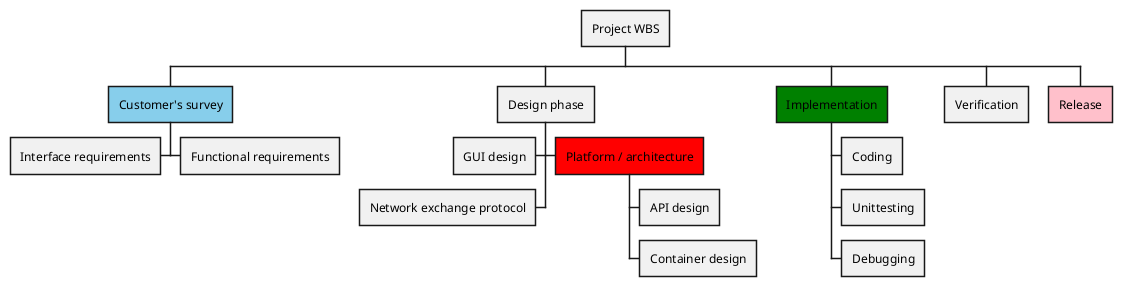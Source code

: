 @startuml wbs_orgmode_test

@startwbs
* Project WBS
' change color
**[#SkyBlue] Customer's survey
*** Functional requirements
' change direction
***< Interface requirements
** Design phase
***[#red] Platform / architecture
**** API design
**** Container design
***< GUI design
***< Network exchange protocol
**[#Green] Implementation
*** Coding
*** Unittesting
*** Debugging
** Verification
**[#pink] Release
@endwbs

@enduml
